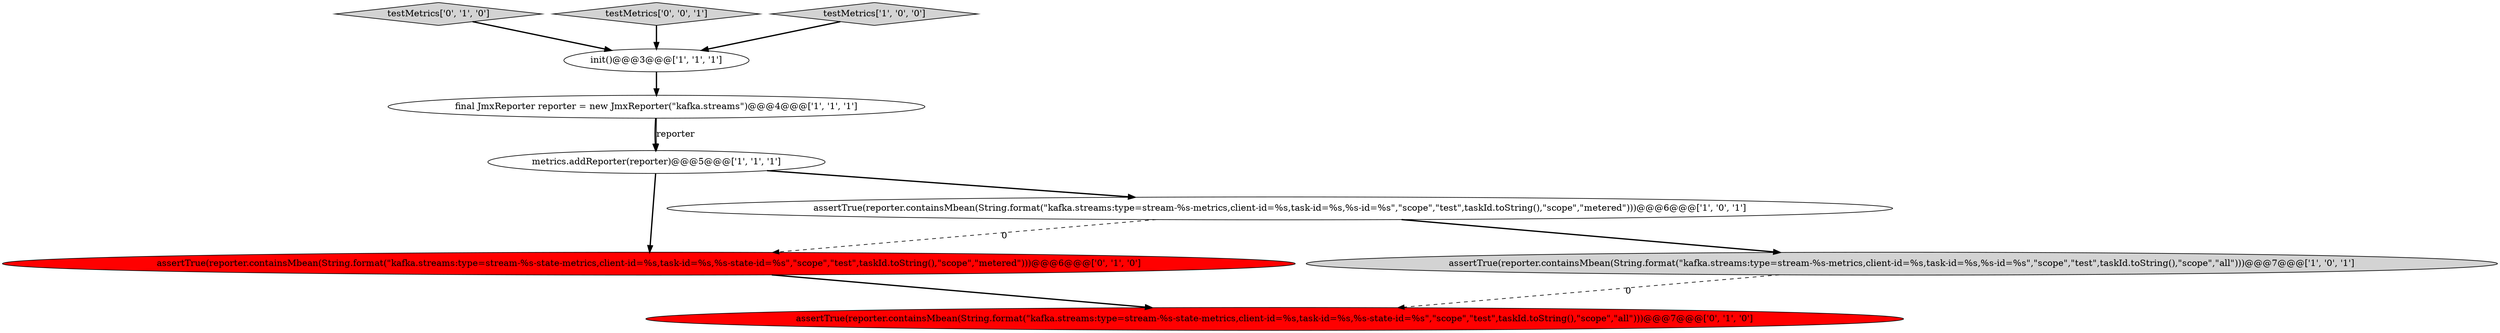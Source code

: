 digraph {
7 [style = filled, label = "assertTrue(reporter.containsMbean(String.format(\"kafka.streams:type=stream-%s-state-metrics,client-id=%s,task-id=%s,%s-state-id=%s\",\"scope\",\"test\",taskId.toString(),\"scope\",\"metered\")))@@@6@@@['0', '1', '0']", fillcolor = red, shape = ellipse image = "AAA1AAABBB2BBB"];
8 [style = filled, label = "testMetrics['0', '1', '0']", fillcolor = lightgray, shape = diamond image = "AAA0AAABBB2BBB"];
9 [style = filled, label = "testMetrics['0', '0', '1']", fillcolor = lightgray, shape = diamond image = "AAA0AAABBB3BBB"];
3 [style = filled, label = "metrics.addReporter(reporter)@@@5@@@['1', '1', '1']", fillcolor = white, shape = ellipse image = "AAA0AAABBB1BBB"];
0 [style = filled, label = "init()@@@3@@@['1', '1', '1']", fillcolor = white, shape = ellipse image = "AAA0AAABBB1BBB"];
1 [style = filled, label = "final JmxReporter reporter = new JmxReporter(\"kafka.streams\")@@@4@@@['1', '1', '1']", fillcolor = white, shape = ellipse image = "AAA0AAABBB1BBB"];
5 [style = filled, label = "testMetrics['1', '0', '0']", fillcolor = lightgray, shape = diamond image = "AAA0AAABBB1BBB"];
4 [style = filled, label = "assertTrue(reporter.containsMbean(String.format(\"kafka.streams:type=stream-%s-metrics,client-id=%s,task-id=%s,%s-id=%s\",\"scope\",\"test\",taskId.toString(),\"scope\",\"all\")))@@@7@@@['1', '0', '1']", fillcolor = lightgray, shape = ellipse image = "AAA0AAABBB1BBB"];
2 [style = filled, label = "assertTrue(reporter.containsMbean(String.format(\"kafka.streams:type=stream-%s-metrics,client-id=%s,task-id=%s,%s-id=%s\",\"scope\",\"test\",taskId.toString(),\"scope\",\"metered\")))@@@6@@@['1', '0', '1']", fillcolor = white, shape = ellipse image = "AAA0AAABBB1BBB"];
6 [style = filled, label = "assertTrue(reporter.containsMbean(String.format(\"kafka.streams:type=stream-%s-state-metrics,client-id=%s,task-id=%s,%s-state-id=%s\",\"scope\",\"test\",taskId.toString(),\"scope\",\"all\")))@@@7@@@['0', '1', '0']", fillcolor = red, shape = ellipse image = "AAA1AAABBB2BBB"];
1->3 [style = bold, label=""];
8->0 [style = bold, label=""];
1->3 [style = solid, label="reporter"];
9->0 [style = bold, label=""];
3->2 [style = bold, label=""];
5->0 [style = bold, label=""];
3->7 [style = bold, label=""];
2->7 [style = dashed, label="0"];
4->6 [style = dashed, label="0"];
2->4 [style = bold, label=""];
0->1 [style = bold, label=""];
7->6 [style = bold, label=""];
}
